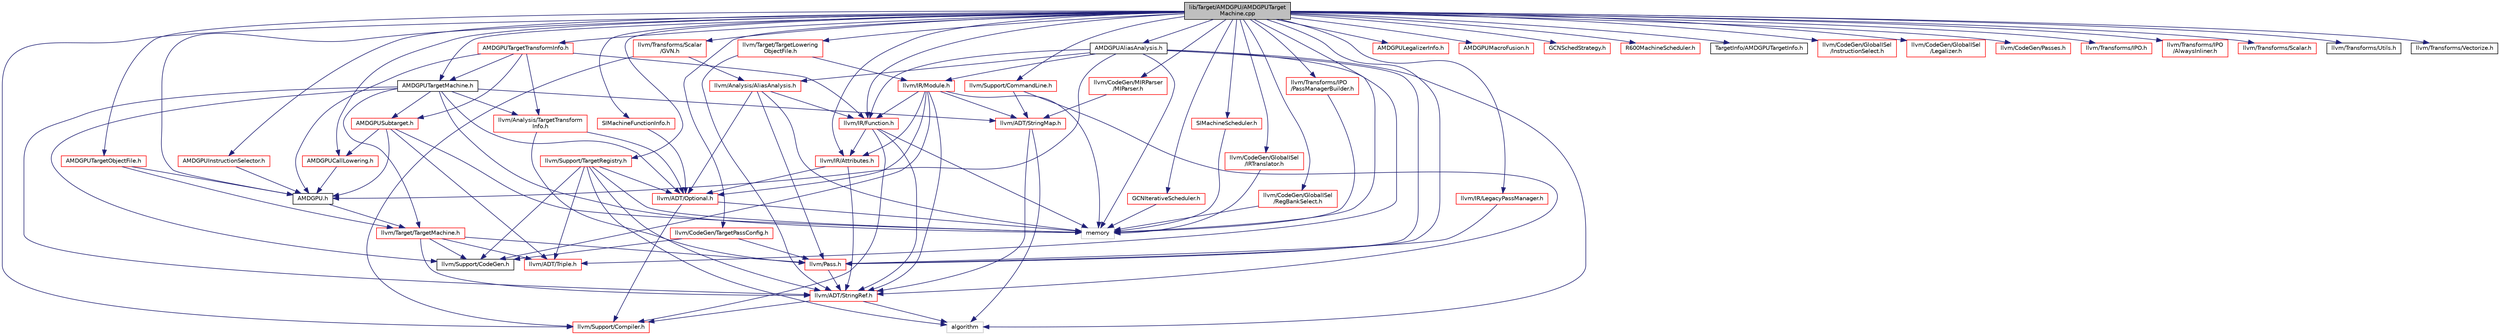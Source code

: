 digraph "lib/Target/AMDGPU/AMDGPUTargetMachine.cpp"
{
 // LATEX_PDF_SIZE
  bgcolor="transparent";
  edge [fontname="Helvetica",fontsize="10",labelfontname="Helvetica",labelfontsize="10"];
  node [fontname="Helvetica",fontsize="10",shape="box"];
  Node1 [label="lib/Target/AMDGPU/AMDGPUTarget\lMachine.cpp",height=0.2,width=0.4,color="black", fillcolor="grey75", style="filled", fontcolor="black",tooltip="The AMDGPU target machine contains all of the hardware specific information needed to emit code for R..."];
  Node1 -> Node2 [color="midnightblue",fontsize="10",style="solid",fontname="Helvetica"];
  Node2 [label="AMDGPUTargetMachine.h",height=0.2,width=0.4,color="black",URL="$AMDGPUTargetMachine_8h.html",tooltip="The AMDGPU TargetMachine interface definition for hw codgen targets."];
  Node2 -> Node3 [color="midnightblue",fontsize="10",style="solid",fontname="Helvetica"];
  Node3 [label="AMDGPUSubtarget.h",height=0.2,width=0.4,color="red",URL="$AMDGPUSubtarget_8h.html",tooltip="AMDGPU specific subclass of TargetSubtarget."];
  Node3 -> Node4 [color="midnightblue",fontsize="10",style="solid",fontname="Helvetica"];
  Node4 [label="AMDGPU.h",height=0.2,width=0.4,color="black",URL="$AMDGPU_8h.html",tooltip=" "];
  Node4 -> Node5 [color="midnightblue",fontsize="10",style="solid",fontname="Helvetica"];
  Node5 [label="llvm/Target/TargetMachine.h",height=0.2,width=0.4,color="red",URL="$llvm_2Target_2TargetMachine_8h.html",tooltip=" "];
  Node5 -> Node6 [color="midnightblue",fontsize="10",style="solid",fontname="Helvetica"];
  Node6 [label="llvm/ADT/StringRef.h",height=0.2,width=0.4,color="red",URL="$StringRef_8h.html",tooltip=" "];
  Node6 -> Node10 [color="midnightblue",fontsize="10",style="solid",fontname="Helvetica"];
  Node10 [label="llvm/Support/Compiler.h",height=0.2,width=0.4,color="red",URL="$Compiler_8h.html",tooltip=" "];
  Node6 -> Node32 [color="midnightblue",fontsize="10",style="solid",fontname="Helvetica"];
  Node32 [label="algorithm",height=0.2,width=0.4,color="grey75",tooltip=" "];
  Node5 -> Node46 [color="midnightblue",fontsize="10",style="solid",fontname="Helvetica"];
  Node46 [label="llvm/ADT/Triple.h",height=0.2,width=0.4,color="red",URL="$Triple_8h.html",tooltip=" "];
  Node5 -> Node70 [color="midnightblue",fontsize="10",style="solid",fontname="Helvetica"];
  Node70 [label="llvm/Pass.h",height=0.2,width=0.4,color="red",URL="$Pass_8h.html",tooltip=" "];
  Node70 -> Node6 [color="midnightblue",fontsize="10",style="solid",fontname="Helvetica"];
  Node5 -> Node82 [color="midnightblue",fontsize="10",style="solid",fontname="Helvetica"];
  Node82 [label="llvm/Support/CodeGen.h",height=0.2,width=0.4,color="black",URL="$CodeGen_8h.html",tooltip=" "];
  Node3 -> Node85 [color="midnightblue",fontsize="10",style="solid",fontname="Helvetica"];
  Node85 [label="AMDGPUCallLowering.h",height=0.2,width=0.4,color="red",URL="$AMDGPUCallLowering_8h.html",tooltip="This file describes how to lower LLVM calls to machine code calls."];
  Node85 -> Node4 [color="midnightblue",fontsize="10",style="solid",fontname="Helvetica"];
  Node3 -> Node46 [color="midnightblue",fontsize="10",style="solid",fontname="Helvetica"];
  Node3 -> Node18 [color="midnightblue",fontsize="10",style="solid",fontname="Helvetica"];
  Node18 [label="memory",height=0.2,width=0.4,color="grey75",tooltip=" "];
  Node2 -> Node8 [color="midnightblue",fontsize="10",style="solid",fontname="Helvetica"];
  Node8 [label="llvm/ADT/Optional.h",height=0.2,width=0.4,color="red",URL="$Optional_8h.html",tooltip=" "];
  Node8 -> Node10 [color="midnightblue",fontsize="10",style="solid",fontname="Helvetica"];
  Node8 -> Node18 [color="midnightblue",fontsize="10",style="solid",fontname="Helvetica"];
  Node2 -> Node52 [color="midnightblue",fontsize="10",style="solid",fontname="Helvetica"];
  Node52 [label="llvm/ADT/StringMap.h",height=0.2,width=0.4,color="red",URL="$StringMap_8h.html",tooltip=" "];
  Node52 -> Node6 [color="midnightblue",fontsize="10",style="solid",fontname="Helvetica"];
  Node52 -> Node32 [color="midnightblue",fontsize="10",style="solid",fontname="Helvetica"];
  Node2 -> Node6 [color="midnightblue",fontsize="10",style="solid",fontname="Helvetica"];
  Node2 -> Node300 [color="midnightblue",fontsize="10",style="solid",fontname="Helvetica"];
  Node300 [label="llvm/Analysis/TargetTransform\lInfo.h",height=0.2,width=0.4,color="red",URL="$TargetTransformInfo_8h.html",tooltip="This pass exposes codegen information to IR-level passes."];
  Node300 -> Node8 [color="midnightblue",fontsize="10",style="solid",fontname="Helvetica"];
  Node300 -> Node70 [color="midnightblue",fontsize="10",style="solid",fontname="Helvetica"];
  Node2 -> Node82 [color="midnightblue",fontsize="10",style="solid",fontname="Helvetica"];
  Node2 -> Node5 [color="midnightblue",fontsize="10",style="solid",fontname="Helvetica"];
  Node2 -> Node18 [color="midnightblue",fontsize="10",style="solid",fontname="Helvetica"];
  Node1 -> Node4 [color="midnightblue",fontsize="10",style="solid",fontname="Helvetica"];
  Node1 -> Node308 [color="midnightblue",fontsize="10",style="solid",fontname="Helvetica"];
  Node308 [label="AMDGPUAliasAnalysis.h",height=0.2,width=0.4,color="black",URL="$AMDGPUAliasAnalysis_8h.html",tooltip="This is the AMGPU address space based alias analysis pass."];
  Node308 -> Node4 [color="midnightblue",fontsize="10",style="solid",fontname="Helvetica"];
  Node308 -> Node46 [color="midnightblue",fontsize="10",style="solid",fontname="Helvetica"];
  Node308 -> Node107 [color="midnightblue",fontsize="10",style="solid",fontname="Helvetica"];
  Node107 [label="llvm/Analysis/AliasAnalysis.h",height=0.2,width=0.4,color="red",URL="$AliasAnalysis_8h.html",tooltip=" "];
  Node107 -> Node8 [color="midnightblue",fontsize="10",style="solid",fontname="Helvetica"];
  Node107 -> Node137 [color="midnightblue",fontsize="10",style="solid",fontname="Helvetica"];
  Node137 [label="llvm/IR/Function.h",height=0.2,width=0.4,color="red",URL="$Function_8h.html",tooltip=" "];
  Node137 -> Node6 [color="midnightblue",fontsize="10",style="solid",fontname="Helvetica"];
  Node137 -> Node110 [color="midnightblue",fontsize="10",style="solid",fontname="Helvetica"];
  Node110 [label="llvm/IR/Attributes.h",height=0.2,width=0.4,color="red",URL="$Attributes_8h.html",tooltip="This file contains the simple types necessary to represent the attributes associated with functions a..."];
  Node110 -> Node8 [color="midnightblue",fontsize="10",style="solid",fontname="Helvetica"];
  Node110 -> Node6 [color="midnightblue",fontsize="10",style="solid",fontname="Helvetica"];
  Node137 -> Node10 [color="midnightblue",fontsize="10",style="solid",fontname="Helvetica"];
  Node137 -> Node18 [color="midnightblue",fontsize="10",style="solid",fontname="Helvetica"];
  Node107 -> Node70 [color="midnightblue",fontsize="10",style="solid",fontname="Helvetica"];
  Node107 -> Node18 [color="midnightblue",fontsize="10",style="solid",fontname="Helvetica"];
  Node308 -> Node137 [color="midnightblue",fontsize="10",style="solid",fontname="Helvetica"];
  Node308 -> Node151 [color="midnightblue",fontsize="10",style="solid",fontname="Helvetica"];
  Node151 [label="llvm/IR/Module.h",height=0.2,width=0.4,color="red",URL="$Module_8h.html",tooltip="Module.h This file contains the declarations for the Module class."];
  Node151 -> Node8 [color="midnightblue",fontsize="10",style="solid",fontname="Helvetica"];
  Node151 -> Node52 [color="midnightblue",fontsize="10",style="solid",fontname="Helvetica"];
  Node151 -> Node6 [color="midnightblue",fontsize="10",style="solid",fontname="Helvetica"];
  Node151 -> Node110 [color="midnightblue",fontsize="10",style="solid",fontname="Helvetica"];
  Node151 -> Node137 [color="midnightblue",fontsize="10",style="solid",fontname="Helvetica"];
  Node151 -> Node82 [color="midnightblue",fontsize="10",style="solid",fontname="Helvetica"];
  Node151 -> Node18 [color="midnightblue",fontsize="10",style="solid",fontname="Helvetica"];
  Node308 -> Node70 [color="midnightblue",fontsize="10",style="solid",fontname="Helvetica"];
  Node308 -> Node32 [color="midnightblue",fontsize="10",style="solid",fontname="Helvetica"];
  Node308 -> Node18 [color="midnightblue",fontsize="10",style="solid",fontname="Helvetica"];
  Node1 -> Node85 [color="midnightblue",fontsize="10",style="solid",fontname="Helvetica"];
  Node1 -> Node309 [color="midnightblue",fontsize="10",style="solid",fontname="Helvetica"];
  Node309 [label="AMDGPUInstructionSelector.h",height=0.2,width=0.4,color="red",URL="$AMDGPUInstructionSelector_8h.html",tooltip="This file declares the targeting of the InstructionSelector class for AMDGPU."];
  Node309 -> Node4 [color="midnightblue",fontsize="10",style="solid",fontname="Helvetica"];
  Node1 -> Node311 [color="midnightblue",fontsize="10",style="solid",fontname="Helvetica"];
  Node311 [label="AMDGPULegalizerInfo.h",height=0.2,width=0.4,color="red",URL="$AMDGPULegalizerInfo_8h.html",tooltip="This file declares the targeting of the Machinelegalizer class for AMDGPU."];
  Node1 -> Node312 [color="midnightblue",fontsize="10",style="solid",fontname="Helvetica"];
  Node312 [label="AMDGPUMacroFusion.h",height=0.2,width=0.4,color="red",URL="$AMDGPUMacroFusion_8h.html",tooltip=" "];
  Node1 -> Node321 [color="midnightblue",fontsize="10",style="solid",fontname="Helvetica"];
  Node321 [label="AMDGPUTargetObjectFile.h",height=0.2,width=0.4,color="red",URL="$AMDGPUTargetObjectFile_8h.html",tooltip="This file declares the AMDGPU-specific subclass of TargetLoweringObjectFile."];
  Node321 -> Node4 [color="midnightblue",fontsize="10",style="solid",fontname="Helvetica"];
  Node321 -> Node5 [color="midnightblue",fontsize="10",style="solid",fontname="Helvetica"];
  Node1 -> Node327 [color="midnightblue",fontsize="10",style="solid",fontname="Helvetica"];
  Node327 [label="AMDGPUTargetTransformInfo.h",height=0.2,width=0.4,color="red",URL="$AMDGPUTargetTransformInfo_8h.html",tooltip="This file a TargetTransformInfo::Concept conforming object specific to the AMDGPU target machine."];
  Node327 -> Node4 [color="midnightblue",fontsize="10",style="solid",fontname="Helvetica"];
  Node327 -> Node3 [color="midnightblue",fontsize="10",style="solid",fontname="Helvetica"];
  Node327 -> Node2 [color="midnightblue",fontsize="10",style="solid",fontname="Helvetica"];
  Node327 -> Node300 [color="midnightblue",fontsize="10",style="solid",fontname="Helvetica"];
  Node327 -> Node137 [color="midnightblue",fontsize="10",style="solid",fontname="Helvetica"];
  Node1 -> Node366 [color="midnightblue",fontsize="10",style="solid",fontname="Helvetica"];
  Node366 [label="GCNIterativeScheduler.h",height=0.2,width=0.4,color="red",URL="$GCNIterativeScheduler_8h.html",tooltip=" "];
  Node366 -> Node18 [color="midnightblue",fontsize="10",style="solid",fontname="Helvetica"];
  Node1 -> Node371 [color="midnightblue",fontsize="10",style="solid",fontname="Helvetica"];
  Node371 [label="GCNSchedStrategy.h",height=0.2,width=0.4,color="red",URL="$GCNSchedStrategy_8h.html",tooltip=" "];
  Node1 -> Node372 [color="midnightblue",fontsize="10",style="solid",fontname="Helvetica"];
  Node372 [label="R600MachineScheduler.h",height=0.2,width=0.4,color="red",URL="$R600MachineScheduler_8h.html",tooltip="R600 Machine Scheduler interface."];
  Node1 -> Node373 [color="midnightblue",fontsize="10",style="solid",fontname="Helvetica"];
  Node373 [label="SIMachineFunctionInfo.h",height=0.2,width=0.4,color="red",URL="$SIMachineFunctionInfo_8h.html",tooltip=" "];
  Node373 -> Node8 [color="midnightblue",fontsize="10",style="solid",fontname="Helvetica"];
  Node1 -> Node378 [color="midnightblue",fontsize="10",style="solid",fontname="Helvetica"];
  Node378 [label="SIMachineScheduler.h",height=0.2,width=0.4,color="red",URL="$SIMachineScheduler_8h.html",tooltip="SI Machine Scheduler interface."];
  Node378 -> Node18 [color="midnightblue",fontsize="10",style="solid",fontname="Helvetica"];
  Node1 -> Node379 [color="midnightblue",fontsize="10",style="solid",fontname="Helvetica"];
  Node379 [label="TargetInfo/AMDGPUTargetInfo.h",height=0.2,width=0.4,color="black",URL="$AMDGPUTargetInfo_8h.html",tooltip=" "];
  Node1 -> Node380 [color="midnightblue",fontsize="10",style="solid",fontname="Helvetica"];
  Node380 [label="llvm/CodeGen/GlobalISel\l/IRTranslator.h",height=0.2,width=0.4,color="red",URL="$IRTranslator_8h.html",tooltip="This file declares the IRTranslator pass."];
  Node380 -> Node18 [color="midnightblue",fontsize="10",style="solid",fontname="Helvetica"];
  Node1 -> Node390 [color="midnightblue",fontsize="10",style="solid",fontname="Helvetica"];
  Node390 [label="llvm/CodeGen/GlobalISel\l/InstructionSelect.h",height=0.2,width=0.4,color="red",URL="$InstructionSelect_8h.html",tooltip=" "];
  Node1 -> Node391 [color="midnightblue",fontsize="10",style="solid",fontname="Helvetica"];
  Node391 [label="llvm/CodeGen/GlobalISel\l/Legalizer.h",height=0.2,width=0.4,color="red",URL="$Legalizer_8h.html",tooltip=" "];
  Node1 -> Node392 [color="midnightblue",fontsize="10",style="solid",fontname="Helvetica"];
  Node392 [label="llvm/CodeGen/GlobalISel\l/RegBankSelect.h",height=0.2,width=0.4,color="red",URL="$RegBankSelect_8h.html",tooltip=" "];
  Node392 -> Node18 [color="midnightblue",fontsize="10",style="solid",fontname="Helvetica"];
  Node1 -> Node397 [color="midnightblue",fontsize="10",style="solid",fontname="Helvetica"];
  Node397 [label="llvm/CodeGen/MIRParser\l/MIParser.h",height=0.2,width=0.4,color="red",URL="$MIParser_8h.html",tooltip=" "];
  Node397 -> Node52 [color="midnightblue",fontsize="10",style="solid",fontname="Helvetica"];
  Node1 -> Node253 [color="midnightblue",fontsize="10",style="solid",fontname="Helvetica"];
  Node253 [label="llvm/CodeGen/Passes.h",height=0.2,width=0.4,color="red",URL="$CodeGen_2Passes_8h.html",tooltip=" "];
  Node1 -> Node398 [color="midnightblue",fontsize="10",style="solid",fontname="Helvetica"];
  Node398 [label="llvm/CodeGen/TargetPassConfig.h",height=0.2,width=0.4,color="red",URL="$TargetPassConfig_8h.html",tooltip=" "];
  Node398 -> Node70 [color="midnightblue",fontsize="10",style="solid",fontname="Helvetica"];
  Node398 -> Node82 [color="midnightblue",fontsize="10",style="solid",fontname="Helvetica"];
  Node1 -> Node110 [color="midnightblue",fontsize="10",style="solid",fontname="Helvetica"];
  Node1 -> Node137 [color="midnightblue",fontsize="10",style="solid",fontname="Helvetica"];
  Node1 -> Node399 [color="midnightblue",fontsize="10",style="solid",fontname="Helvetica"];
  Node399 [label="llvm/IR/LegacyPassManager.h",height=0.2,width=0.4,color="red",URL="$LegacyPassManager_8h.html",tooltip=" "];
  Node399 -> Node70 [color="midnightblue",fontsize="10",style="solid",fontname="Helvetica"];
  Node1 -> Node70 [color="midnightblue",fontsize="10",style="solid",fontname="Helvetica"];
  Node1 -> Node128 [color="midnightblue",fontsize="10",style="solid",fontname="Helvetica"];
  Node128 [label="llvm/Support/CommandLine.h",height=0.2,width=0.4,color="red",URL="$CommandLine_8h.html",tooltip=" "];
  Node128 -> Node52 [color="midnightblue",fontsize="10",style="solid",fontname="Helvetica"];
  Node128 -> Node6 [color="midnightblue",fontsize="10",style="solid",fontname="Helvetica"];
  Node1 -> Node10 [color="midnightblue",fontsize="10",style="solid",fontname="Helvetica"];
  Node1 -> Node400 [color="midnightblue",fontsize="10",style="solid",fontname="Helvetica"];
  Node400 [label="llvm/Support/TargetRegistry.h",height=0.2,width=0.4,color="red",URL="$TargetRegistry_8h.html",tooltip=" "];
  Node400 -> Node8 [color="midnightblue",fontsize="10",style="solid",fontname="Helvetica"];
  Node400 -> Node6 [color="midnightblue",fontsize="10",style="solid",fontname="Helvetica"];
  Node400 -> Node46 [color="midnightblue",fontsize="10",style="solid",fontname="Helvetica"];
  Node400 -> Node82 [color="midnightblue",fontsize="10",style="solid",fontname="Helvetica"];
  Node400 -> Node32 [color="midnightblue",fontsize="10",style="solid",fontname="Helvetica"];
  Node400 -> Node18 [color="midnightblue",fontsize="10",style="solid",fontname="Helvetica"];
  Node1 -> Node323 [color="midnightblue",fontsize="10",style="solid",fontname="Helvetica"];
  Node323 [label="llvm/Target/TargetLowering\lObjectFile.h",height=0.2,width=0.4,color="red",URL="$TargetLoweringObjectFile_8h.html",tooltip=" "];
  Node323 -> Node6 [color="midnightblue",fontsize="10",style="solid",fontname="Helvetica"];
  Node323 -> Node151 [color="midnightblue",fontsize="10",style="solid",fontname="Helvetica"];
  Node1 -> Node403 [color="midnightblue",fontsize="10",style="solid",fontname="Helvetica"];
  Node403 [label="llvm/Transforms/IPO.h",height=0.2,width=0.4,color="red",URL="$llvm_2Transforms_2IPO_8h.html",tooltip=" "];
  Node1 -> Node404 [color="midnightblue",fontsize="10",style="solid",fontname="Helvetica"];
  Node404 [label="llvm/Transforms/IPO\l/AlwaysInliner.h",height=0.2,width=0.4,color="red",URL="$AlwaysInliner_8h.html",tooltip="Provides passes to inlining \"always_inline\" functions."];
  Node1 -> Node405 [color="midnightblue",fontsize="10",style="solid",fontname="Helvetica"];
  Node405 [label="llvm/Transforms/IPO\l/PassManagerBuilder.h",height=0.2,width=0.4,color="red",URL="$llvm_2Transforms_2IPO_2PassManagerBuilder_8h.html",tooltip=" "];
  Node405 -> Node18 [color="midnightblue",fontsize="10",style="solid",fontname="Helvetica"];
  Node1 -> Node406 [color="midnightblue",fontsize="10",style="solid",fontname="Helvetica"];
  Node406 [label="llvm/Transforms/Scalar.h",height=0.2,width=0.4,color="red",URL="$llvm_2Transforms_2Scalar_8h.html",tooltip=" "];
  Node1 -> Node407 [color="midnightblue",fontsize="10",style="solid",fontname="Helvetica"];
  Node407 [label="llvm/Transforms/Scalar\l/GVN.h",height=0.2,width=0.4,color="red",URL="$GVN_8h.html",tooltip="This file provides the interface for LLVM's Global Value Numbering pass which eliminates fully redund..."];
  Node407 -> Node107 [color="midnightblue",fontsize="10",style="solid",fontname="Helvetica"];
  Node407 -> Node10 [color="midnightblue",fontsize="10",style="solid",fontname="Helvetica"];
  Node1 -> Node414 [color="midnightblue",fontsize="10",style="solid",fontname="Helvetica"];
  Node414 [label="llvm/Transforms/Utils.h",height=0.2,width=0.4,color="black",URL="$llvm_2Transforms_2Utils_8h.html",tooltip=" "];
  Node1 -> Node415 [color="midnightblue",fontsize="10",style="solid",fontname="Helvetica"];
  Node415 [label="llvm/Transforms/Vectorize.h",height=0.2,width=0.4,color="black",URL="$llvm_2Transforms_2Vectorize_8h.html",tooltip=" "];
  Node1 -> Node18 [color="midnightblue",fontsize="10",style="solid",fontname="Helvetica"];
}
